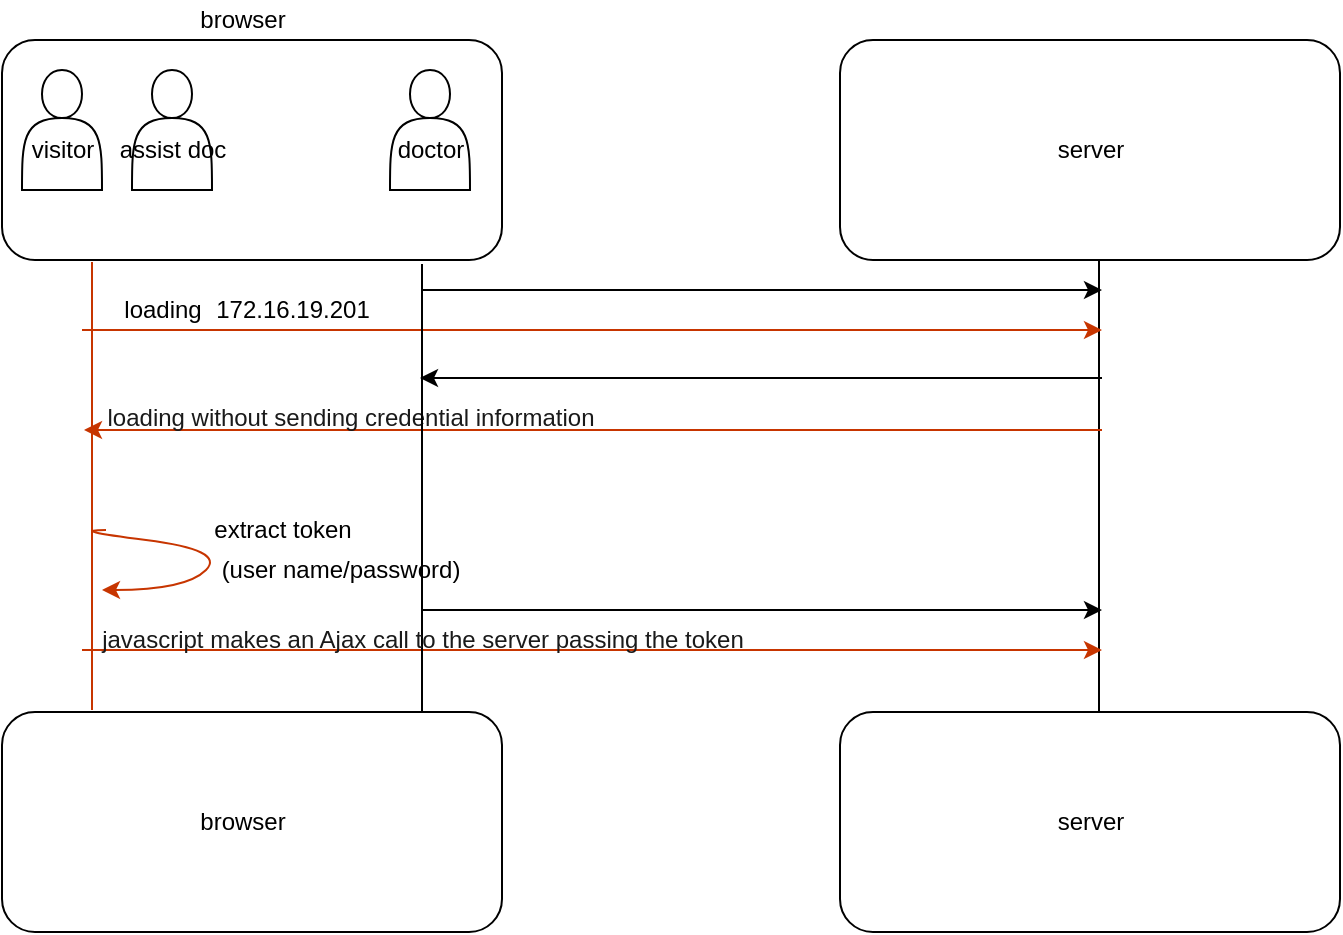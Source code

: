 <mxfile version="14.2.9" type="github">
  <diagram id="YKBI6dlFaH0GNlwowfTK" name="Page-1">
    <mxGraphModel dx="1348" dy="744" grid="1" gridSize="10" guides="1" tooltips="1" connect="1" arrows="1" fold="1" page="1" pageScale="1" pageWidth="1654" pageHeight="1169" math="0" shadow="0">
      <root>
        <mxCell id="0" />
        <mxCell id="1" parent="0" />
        <mxCell id="BhgGmAntoUS51m2K5h6H-14" value="" style="rounded=1;whiteSpace=wrap;html=1;gradientColor=none;" vertex="1" parent="1">
          <mxGeometry x="290" y="85" width="250" height="110" as="geometry" />
        </mxCell>
        <mxCell id="BhgGmAntoUS51m2K5h6H-1" value="" style="shape=actor;whiteSpace=wrap;html=1;" vertex="1" parent="1">
          <mxGeometry x="300" y="100" width="40" height="60" as="geometry" />
        </mxCell>
        <mxCell id="BhgGmAntoUS51m2K5h6H-2" value="" style="shape=actor;whiteSpace=wrap;html=1;" vertex="1" parent="1">
          <mxGeometry x="355" y="100" width="40" height="60" as="geometry" />
        </mxCell>
        <mxCell id="BhgGmAntoUS51m2K5h6H-3" value="" style="shape=actor;whiteSpace=wrap;html=1;" vertex="1" parent="1">
          <mxGeometry x="484" y="100" width="40" height="60" as="geometry" />
        </mxCell>
        <mxCell id="BhgGmAntoUS51m2K5h6H-4" value="visitor" style="text;html=1;resizable=0;autosize=1;align=center;verticalAlign=middle;points=[];fillColor=none;strokeColor=none;rounded=0;" vertex="1" parent="1">
          <mxGeometry x="295" y="130" width="50" height="20" as="geometry" />
        </mxCell>
        <mxCell id="BhgGmAntoUS51m2K5h6H-5" value="assist doc" style="text;html=1;resizable=0;autosize=1;align=center;verticalAlign=middle;points=[];fillColor=none;strokeColor=none;rounded=0;" vertex="1" parent="1">
          <mxGeometry x="340" y="130" width="70" height="20" as="geometry" />
        </mxCell>
        <mxCell id="BhgGmAntoUS51m2K5h6H-6" value="doctor" style="text;html=1;resizable=0;autosize=1;align=center;verticalAlign=middle;points=[];fillColor=none;strokeColor=none;rounded=0;" vertex="1" parent="1">
          <mxGeometry x="479" y="130" width="50" height="20" as="geometry" />
        </mxCell>
        <mxCell id="BhgGmAntoUS51m2K5h6H-8" value="browser" style="text;html=1;resizable=0;autosize=1;align=center;verticalAlign=middle;points=[];fillColor=none;strokeColor=none;rounded=0;" vertex="1" parent="1">
          <mxGeometry x="380" y="65" width="60" height="20" as="geometry" />
        </mxCell>
        <mxCell id="BhgGmAntoUS51m2K5h6H-12" value="" style="endArrow=none;html=1;fillColor=#fa6800;strokeColor=#C73500;" edge="1" parent="1">
          <mxGeometry width="50" height="50" relative="1" as="geometry">
            <mxPoint x="335" y="420" as="sourcePoint" />
            <mxPoint x="335" y="196" as="targetPoint" />
            <Array as="points">
              <mxPoint x="335" y="300" />
            </Array>
          </mxGeometry>
        </mxCell>
        <mxCell id="BhgGmAntoUS51m2K5h6H-13" value="" style="endArrow=none;html=1;exitX=0.518;exitY=0.082;exitDx=0;exitDy=0;exitPerimeter=0;" edge="1" parent="1" source="BhgGmAntoUS51m2K5h6H-17">
          <mxGeometry width="50" height="50" relative="1" as="geometry">
            <mxPoint x="839" y="370" as="sourcePoint" />
            <mxPoint x="838.5" y="195" as="targetPoint" />
          </mxGeometry>
        </mxCell>
        <mxCell id="BhgGmAntoUS51m2K5h6H-15" value="" style="rounded=1;whiteSpace=wrap;html=1;gradientColor=none;" vertex="1" parent="1">
          <mxGeometry x="709" y="85" width="250" height="110" as="geometry" />
        </mxCell>
        <mxCell id="BhgGmAntoUS51m2K5h6H-10" value="server" style="text;html=1;resizable=0;autosize=1;align=center;verticalAlign=middle;points=[];fillColor=none;strokeColor=none;rounded=0;" vertex="1" parent="1">
          <mxGeometry x="809" y="130" width="50" height="20" as="geometry" />
        </mxCell>
        <mxCell id="BhgGmAntoUS51m2K5h6H-16" value="" style="rounded=1;whiteSpace=wrap;html=1;gradientColor=none;" vertex="1" parent="1">
          <mxGeometry x="290" y="421" width="250" height="110" as="geometry" />
        </mxCell>
        <mxCell id="BhgGmAntoUS51m2K5h6H-17" value="" style="rounded=1;whiteSpace=wrap;html=1;gradientColor=none;" vertex="1" parent="1">
          <mxGeometry x="709" y="421" width="250" height="110" as="geometry" />
        </mxCell>
        <mxCell id="BhgGmAntoUS51m2K5h6H-18" value="" style="endArrow=classic;html=1;fillColor=#fa6800;strokeColor=#C73500;" edge="1" parent="1">
          <mxGeometry width="50" height="50" relative="1" as="geometry">
            <mxPoint x="330" y="230" as="sourcePoint" />
            <mxPoint x="840" y="230" as="targetPoint" />
          </mxGeometry>
        </mxCell>
        <mxCell id="BhgGmAntoUS51m2K5h6H-19" value="loading" style="text;html=1;resizable=0;autosize=1;align=center;verticalAlign=middle;points=[];fillColor=none;strokeColor=none;rounded=0;" vertex="1" parent="1">
          <mxGeometry x="345" y="210" width="50" height="20" as="geometry" />
        </mxCell>
        <mxCell id="BhgGmAntoUS51m2K5h6H-20" value="172.16.19.201" style="text;html=1;resizable=0;autosize=1;align=center;verticalAlign=middle;points=[];fillColor=none;strokeColor=none;rounded=0;" vertex="1" parent="1">
          <mxGeometry x="390" y="210" width="90" height="20" as="geometry" />
        </mxCell>
        <mxCell id="BhgGmAntoUS51m2K5h6H-21" value="" style="endArrow=classic;html=1;fillColor=#fa6800;strokeColor=#C73500;" edge="1" parent="1">
          <mxGeometry width="50" height="50" relative="1" as="geometry">
            <mxPoint x="840" y="280" as="sourcePoint" />
            <mxPoint x="331" y="280" as="targetPoint" />
          </mxGeometry>
        </mxCell>
        <mxCell id="BhgGmAntoUS51m2K5h6H-24" value="" style="endArrow=classic;html=1;strokeColor=#C73500;fillColor=#fa6800;" edge="1" parent="1">
          <mxGeometry width="50" height="50" relative="1" as="geometry">
            <mxPoint x="330" y="390" as="sourcePoint" />
            <mxPoint x="840" y="390" as="targetPoint" />
          </mxGeometry>
        </mxCell>
        <mxCell id="BhgGmAntoUS51m2K5h6H-25" value="browser" style="text;html=1;resizable=0;autosize=1;align=center;verticalAlign=middle;points=[];fillColor=none;strokeColor=none;rounded=0;" vertex="1" parent="1">
          <mxGeometry x="380" y="466" width="60" height="20" as="geometry" />
        </mxCell>
        <mxCell id="BhgGmAntoUS51m2K5h6H-26" value="server" style="text;html=1;resizable=0;autosize=1;align=center;verticalAlign=middle;points=[];fillColor=none;strokeColor=none;rounded=0;" vertex="1" parent="1">
          <mxGeometry x="809" y="466" width="50" height="20" as="geometry" />
        </mxCell>
        <mxCell id="BhgGmAntoUS51m2K5h6H-27" value="extract token" style="text;html=1;resizable=0;autosize=1;align=center;verticalAlign=middle;points=[];fillColor=none;strokeColor=none;rounded=0;" vertex="1" parent="1">
          <mxGeometry x="390" y="320" width="80" height="20" as="geometry" />
        </mxCell>
        <mxCell id="BhgGmAntoUS51m2K5h6H-28" value="&lt;font&gt;loading without sending credential information&lt;/font&gt;" style="text;html=1;resizable=0;autosize=1;align=center;verticalAlign=middle;points=[];rounded=0;fontColor=#1A1A1A;" vertex="1" parent="1">
          <mxGeometry x="334" y="264" width="260" height="20" as="geometry" />
        </mxCell>
        <mxCell id="BhgGmAntoUS51m2K5h6H-29" value="" style="endArrow=none;html=1;" edge="1" parent="1">
          <mxGeometry width="50" height="50" relative="1" as="geometry">
            <mxPoint x="500" y="421" as="sourcePoint" />
            <mxPoint x="500" y="197" as="targetPoint" />
            <Array as="points">
              <mxPoint x="500" y="301" />
            </Array>
          </mxGeometry>
        </mxCell>
        <mxCell id="BhgGmAntoUS51m2K5h6H-30" value="" style="endArrow=classic;html=1;" edge="1" parent="1">
          <mxGeometry width="50" height="50" relative="1" as="geometry">
            <mxPoint x="840" y="254" as="sourcePoint" />
            <mxPoint x="499" y="254" as="targetPoint" />
          </mxGeometry>
        </mxCell>
        <mxCell id="BhgGmAntoUS51m2K5h6H-31" value="" style="endArrow=classic;html=1;" edge="1" parent="1">
          <mxGeometry width="50" height="50" relative="1" as="geometry">
            <mxPoint x="500" y="210" as="sourcePoint" />
            <mxPoint x="840" y="210" as="targetPoint" />
          </mxGeometry>
        </mxCell>
        <mxCell id="BhgGmAntoUS51m2K5h6H-32" value="" style="endArrow=classic;html=1;" edge="1" parent="1">
          <mxGeometry width="50" height="50" relative="1" as="geometry">
            <mxPoint x="500" y="370" as="sourcePoint" />
            <mxPoint x="840" y="370" as="targetPoint" />
          </mxGeometry>
        </mxCell>
        <mxCell id="BhgGmAntoUS51m2K5h6H-33" value="" style="curved=1;endArrow=classic;html=1;strokeColor=#C73500;fillColor=#fa6800;" edge="1" parent="1">
          <mxGeometry width="50" height="50" relative="1" as="geometry">
            <mxPoint x="342" y="330" as="sourcePoint" />
            <mxPoint x="340" y="360" as="targetPoint" />
            <Array as="points">
              <mxPoint x="322" y="330" />
              <mxPoint x="402" y="340" />
              <mxPoint x="382" y="360" />
            </Array>
          </mxGeometry>
        </mxCell>
        <mxCell id="BhgGmAntoUS51m2K5h6H-36" value="(user name/password)" style="text;html=1;resizable=0;autosize=1;align=center;verticalAlign=middle;points=[];fillColor=none;strokeColor=none;rounded=0;" vertex="1" parent="1">
          <mxGeometry x="394" y="340" width="130" height="20" as="geometry" />
        </mxCell>
        <mxCell id="BhgGmAntoUS51m2K5h6H-37" value="&lt;p style=&quot;margin-bottom: 0cm ; line-height: 1.15px ; background: transparent ; color: rgb(0 , 0 , 0) ; border: none ; padding: 0cm&quot;&gt;&lt;font&gt;&lt;span lang=&quot;en-US&quot;&gt;&lt;font color=&quot;#1a1a1a&quot;&gt;&lt;font style=&quot;font-size: 12px&quot;&gt;javascript makes an Ajax call to the server passing the token&lt;/font&gt;&lt;/font&gt;&lt;/span&gt;&lt;/font&gt;&lt;/p&gt;" style="text;html=1;resizable=0;autosize=1;align=center;verticalAlign=middle;points=[];fillColor=none;strokeColor=none;rounded=0;fontColor=#1A1A1A;" vertex="1" parent="1">
          <mxGeometry x="330" y="370" width="340" height="20" as="geometry" />
        </mxCell>
      </root>
    </mxGraphModel>
  </diagram>
</mxfile>
